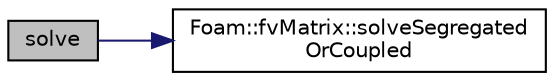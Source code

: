 digraph "solve"
{
  bgcolor="transparent";
  edge [fontname="Helvetica",fontsize="10",labelfontname="Helvetica",labelfontsize="10"];
  node [fontname="Helvetica",fontsize="10",shape=record];
  rankdir="LR";
  Node1 [label="solve",height=0.2,width=0.4,color="black", fillcolor="grey75", style="filled" fontcolor="black"];
  Node1 -> Node2 [color="midnightblue",fontsize="10",style="solid",fontname="Helvetica"];
  Node2 [label="Foam::fvMatrix::solveSegregated\lOrCoupled",height=0.2,width=0.4,color="black",URL="$classFoam_1_1fvMatrix.html#aaeedf059307391d7057bc985b0abec96",tooltip="Solve segregated or coupled returning the solution statistics. "];
}
